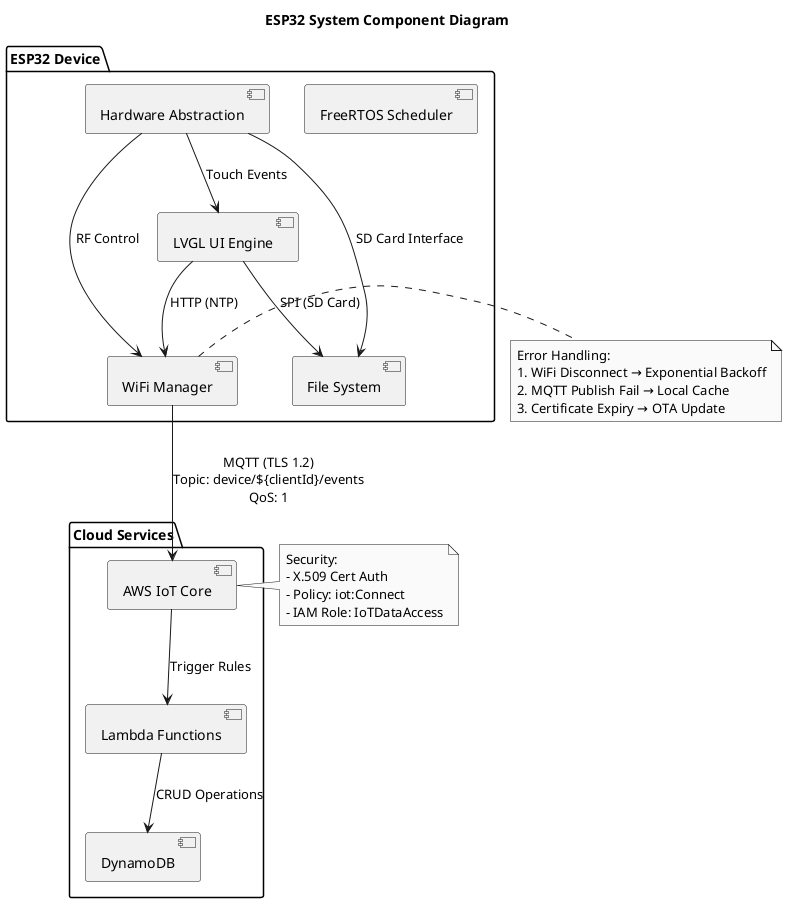 @startuml
'/**
' * @file component.puml
' * @brief System Component Diagram for ESP32 IoT Device
' * 
' * Shows architectural components and their relationships
' * 
' * Key Elements:
' * - Device Firmware Components
' * - Cloud Services Integration
' * - Error Handling Mechanisms
' * 
' * Last Updated: 2025-06-01
' * Version: 1.0
' */
title ESP32 System Component Diagram
skinparam monochrome true
skinparam defaultFontName Helvetica

package "ESP32 Device" {
  [LVGL UI Engine] as ui
  [FreeRTOS Scheduler] as rtos
  [WiFi Manager] as wifi
  [File System] as fs
  [Hardware Abstraction] as hw
}

package "Cloud Services" {
  [AWS IoT Core] as iot
  [Lambda Functions] as lambda
  [DynamoDB] as db
}

ui --> wifi : "HTTP (NTP)"
ui --> fs : "SPI (SD Card)"
wifi --> iot : "MQTT (TLS 1.2)\nTopic: device/${clientId}/events\nQoS: 1"
iot --> lambda : "Trigger Rules"
lambda --> db : "CRUD Operations"

hw --> ui : "Touch Events"
hw --> wifi : "RF Control"
hw --> fs : "SD Card Interface"

note right of wifi
  Error Handling:
  1. WiFi Disconnect → Exponential Backoff
  2. MQTT Publish Fail → Local Cache
  3. Certificate Expiry → OTA Update
end note

note left of iot
  Security:
  - X.509 Cert Auth
  - Policy: iot:Connect
  - IAM Role: IoTDataAccess
end note
@enduml
